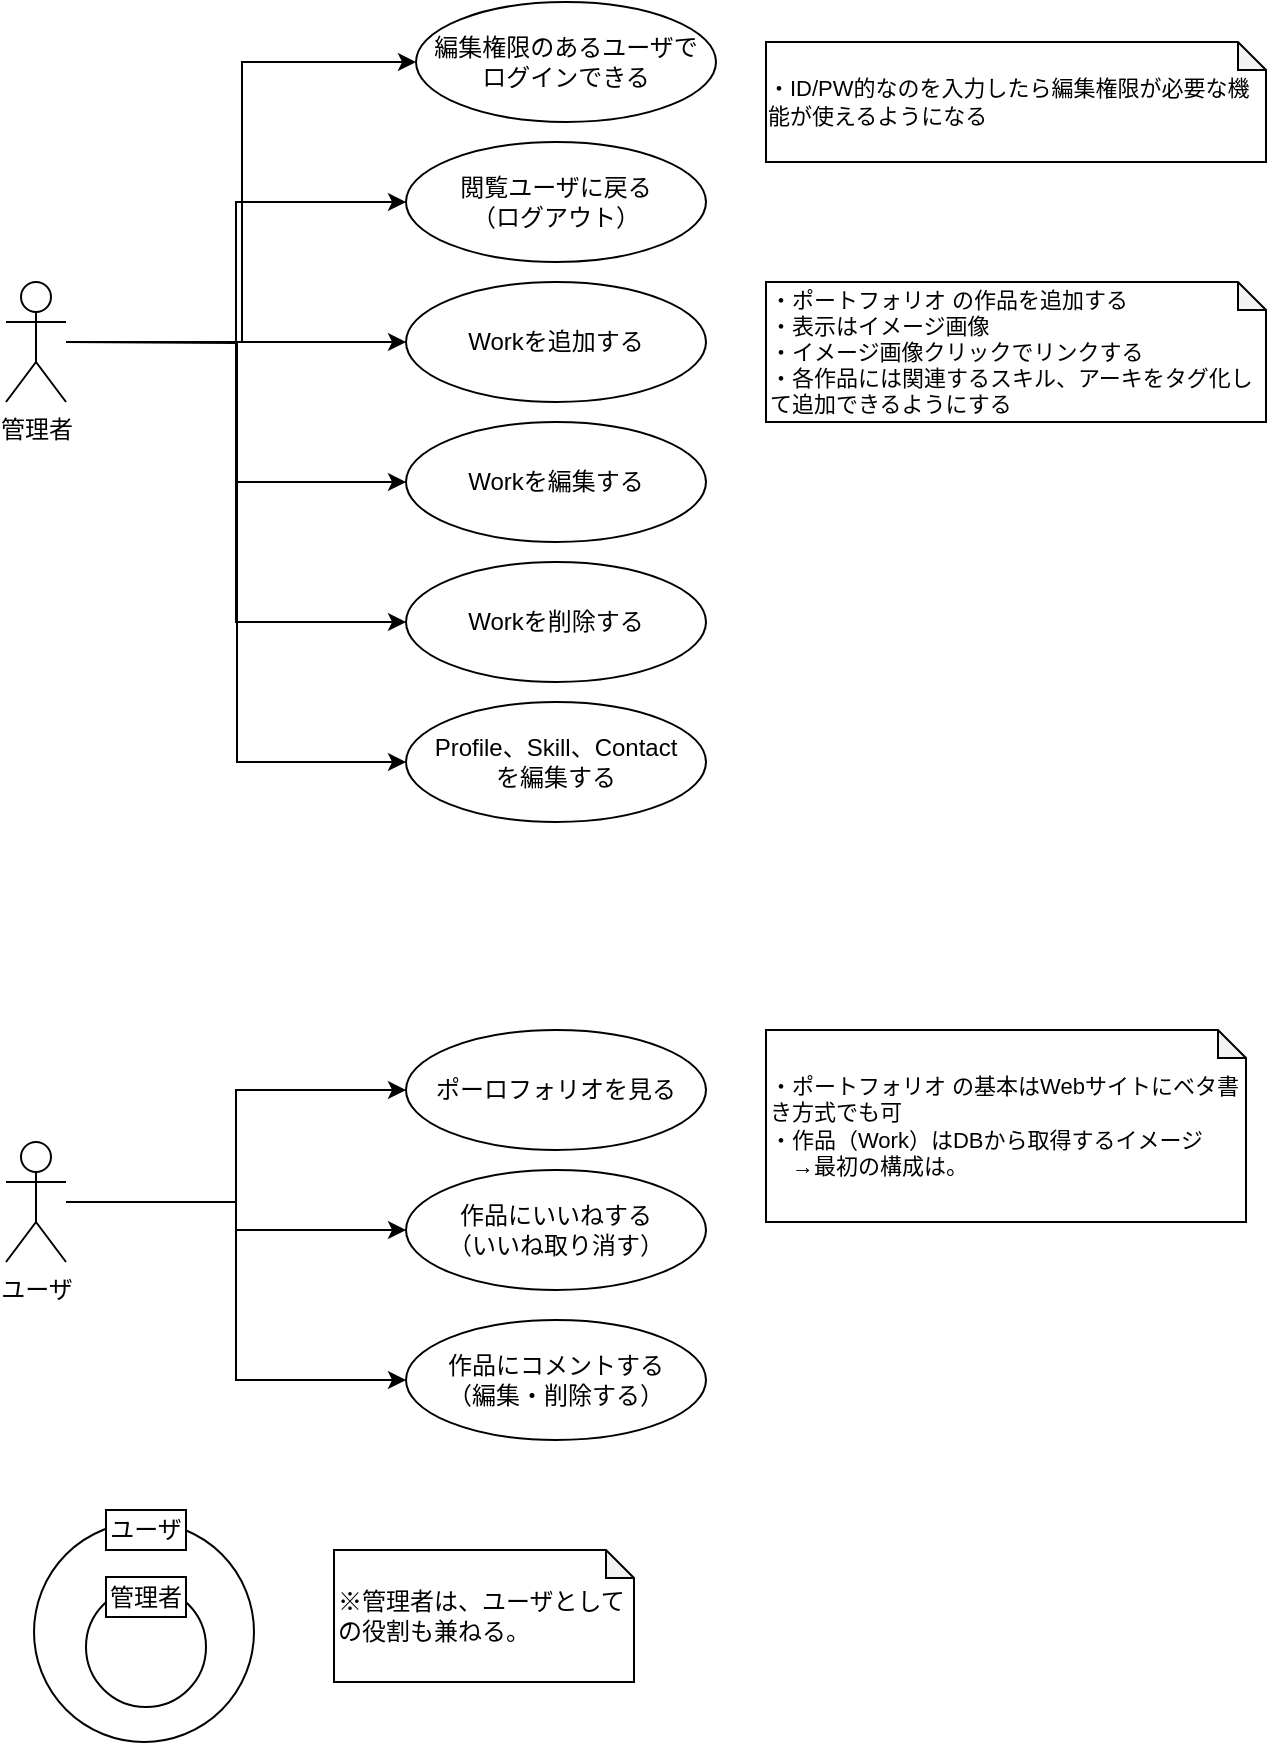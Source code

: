 <mxfile version="13.6.6" type="device" pages="2"><diagram id="HeWORIdY3KD_nEpGQdls" name="UseCase"><mxGraphModel dx="2066" dy="1027" grid="1" gridSize="10" guides="1" tooltips="1" connect="1" arrows="1" fold="1" page="1" pageScale="1" pageWidth="827" pageHeight="1169" math="0" shadow="0"><root><mxCell id="LyaG5LfeaQMu8W7W69Yl-0"/><mxCell id="LyaG5LfeaQMu8W7W69Yl-1" parent="LyaG5LfeaQMu8W7W69Yl-0"/><mxCell id="0gQRV1WzdWZrcxQRveQK-0" value="ポーロフォリオを見る" style="ellipse;whiteSpace=wrap;html=1;" parent="LyaG5LfeaQMu8W7W69Yl-1" vertex="1"><mxGeometry x="300" y="564" width="150" height="60" as="geometry"/></mxCell><mxCell id="0gQRV1WzdWZrcxQRveQK-7" value="閲覧ユーザに戻る&lt;br&gt;（ログアウト）" style="ellipse;whiteSpace=wrap;html=1;" parent="LyaG5LfeaQMu8W7W69Yl-1" vertex="1"><mxGeometry x="300" y="120" width="150" height="60" as="geometry"/></mxCell><mxCell id="0gQRV1WzdWZrcxQRveQK-8" value="編集権限のあるユーザで&lt;br&gt;ログインできる" style="ellipse;whiteSpace=wrap;html=1;" parent="LyaG5LfeaQMu8W7W69Yl-1" vertex="1"><mxGeometry x="305" y="50" width="150" height="60" as="geometry"/></mxCell><mxCell id="0gQRV1WzdWZrcxQRveQK-9" value="Workを編集する" style="ellipse;whiteSpace=wrap;html=1;" parent="LyaG5LfeaQMu8W7W69Yl-1" vertex="1"><mxGeometry x="300" y="260" width="150" height="60" as="geometry"/></mxCell><mxCell id="0gQRV1WzdWZrcxQRveQK-10" value="Workを追加する" style="ellipse;whiteSpace=wrap;html=1;" parent="LyaG5LfeaQMu8W7W69Yl-1" vertex="1"><mxGeometry x="300" y="190" width="150" height="60" as="geometry"/></mxCell><mxCell id="0gQRV1WzdWZrcxQRveQK-11" value="Workを削除する" style="ellipse;whiteSpace=wrap;html=1;" parent="LyaG5LfeaQMu8W7W69Yl-1" vertex="1"><mxGeometry x="300" y="330" width="150" height="60" as="geometry"/></mxCell><mxCell id="63rCEievMfwmWkdutWM2-0" value="&lt;div style=&quot;text-align: left ; font-size: 11px&quot;&gt;&lt;span&gt;・ID/PW的なのを入力したら編集権限が必要な機能が使えるようになる&lt;/span&gt;&lt;br&gt;&lt;/div&gt;" style="shape=note;whiteSpace=wrap;html=1;backgroundOutline=1;darkOpacity=0.05;size=14;" parent="LyaG5LfeaQMu8W7W69Yl-1" vertex="1"><mxGeometry x="480" y="70" width="250" height="60" as="geometry"/></mxCell><mxCell id="63rCEievMfwmWkdutWM2-1" value="&lt;div style=&quot;font-size: 11px&quot;&gt;&lt;span&gt;&lt;font style=&quot;font-size: 11px&quot;&gt;・ポートフォリオ の作品を追加する&lt;br&gt;&lt;/font&gt;&lt;/span&gt;&lt;/div&gt;&lt;div style=&quot;font-size: 11px&quot;&gt;&lt;span&gt;&lt;font style=&quot;font-size: 11px&quot;&gt;・表示はイメージ画像&lt;/font&gt;&lt;/span&gt;&lt;/div&gt;&lt;div style=&quot;font-size: 11px&quot;&gt;&lt;span&gt;&lt;font style=&quot;font-size: 11px&quot;&gt;・イメージ画像クリックでリンクする&lt;/font&gt;&lt;/span&gt;&lt;/div&gt;&lt;div style=&quot;font-size: 11px&quot;&gt;&lt;span&gt;&lt;font style=&quot;font-size: 11px&quot;&gt;・各作品には関連するスキル、アーキをタグ化して追加できるようにする&lt;/font&gt;&lt;/span&gt;&lt;/div&gt;" style="shape=note;whiteSpace=wrap;html=1;backgroundOutline=1;darkOpacity=0.05;size=14;align=left;" parent="LyaG5LfeaQMu8W7W69Yl-1" vertex="1"><mxGeometry x="480" y="190" width="250" height="70" as="geometry"/></mxCell><mxCell id="IfOAqyNNCJrkf_Qbl6Eg-5" style="edgeStyle=orthogonalEdgeStyle;rounded=0;orthogonalLoop=1;jettySize=auto;html=1;entryX=0;entryY=0.5;entryDx=0;entryDy=0;" parent="LyaG5LfeaQMu8W7W69Yl-1" source="IfOAqyNNCJrkf_Qbl6Eg-0" target="0gQRV1WzdWZrcxQRveQK-8" edge="1"><mxGeometry relative="1" as="geometry"><mxPoint x="220" y="150" as="targetPoint"/><Array as="points"><mxPoint x="218" y="220"/><mxPoint x="218" y="80"/></Array></mxGeometry></mxCell><mxCell id="IfOAqyNNCJrkf_Qbl6Eg-6" style="edgeStyle=orthogonalEdgeStyle;rounded=0;orthogonalLoop=1;jettySize=auto;html=1;entryX=0;entryY=0.5;entryDx=0;entryDy=0;" parent="LyaG5LfeaQMu8W7W69Yl-1" source="IfOAqyNNCJrkf_Qbl6Eg-0" target="0gQRV1WzdWZrcxQRveQK-7" edge="1"><mxGeometry relative="1" as="geometry"/></mxCell><mxCell id="IfOAqyNNCJrkf_Qbl6Eg-7" style="edgeStyle=orthogonalEdgeStyle;rounded=0;orthogonalLoop=1;jettySize=auto;html=1;entryX=0;entryY=0.5;entryDx=0;entryDy=0;" parent="LyaG5LfeaQMu8W7W69Yl-1" source="IfOAqyNNCJrkf_Qbl6Eg-0" target="0gQRV1WzdWZrcxQRveQK-10" edge="1"><mxGeometry relative="1" as="geometry"/></mxCell><mxCell id="IfOAqyNNCJrkf_Qbl6Eg-8" style="edgeStyle=orthogonalEdgeStyle;rounded=0;orthogonalLoop=1;jettySize=auto;html=1;entryX=0;entryY=0.5;entryDx=0;entryDy=0;" parent="LyaG5LfeaQMu8W7W69Yl-1" source="IfOAqyNNCJrkf_Qbl6Eg-0" target="0gQRV1WzdWZrcxQRveQK-9" edge="1"><mxGeometry relative="1" as="geometry"/></mxCell><mxCell id="IfOAqyNNCJrkf_Qbl6Eg-9" style="edgeStyle=orthogonalEdgeStyle;rounded=0;orthogonalLoop=1;jettySize=auto;html=1;entryX=0;entryY=0.5;entryDx=0;entryDy=0;" parent="LyaG5LfeaQMu8W7W69Yl-1" source="IfOAqyNNCJrkf_Qbl6Eg-0" target="0gQRV1WzdWZrcxQRveQK-11" edge="1"><mxGeometry relative="1" as="geometry"/></mxCell><mxCell id="IfOAqyNNCJrkf_Qbl6Eg-0" value="管理者" style="shape=umlActor;verticalLabelPosition=bottom;verticalAlign=top;html=1;" parent="LyaG5LfeaQMu8W7W69Yl-1" vertex="1"><mxGeometry x="100" y="190" width="30" height="60" as="geometry"/></mxCell><mxCell id="IfOAqyNNCJrkf_Qbl6Eg-12" style="edgeStyle=orthogonalEdgeStyle;rounded=0;orthogonalLoop=1;jettySize=auto;html=1;entryX=0;entryY=0.5;entryDx=0;entryDy=0;" parent="LyaG5LfeaQMu8W7W69Yl-1" source="IfOAqyNNCJrkf_Qbl6Eg-11" target="0gQRV1WzdWZrcxQRveQK-0" edge="1"><mxGeometry relative="1" as="geometry"/></mxCell><mxCell id="IfOAqyNNCJrkf_Qbl6Eg-11" value="ユーザ" style="shape=umlActor;verticalLabelPosition=bottom;verticalAlign=top;html=1;" parent="LyaG5LfeaQMu8W7W69Yl-1" vertex="1"><mxGeometry x="100" y="620" width="30" height="60" as="geometry"/></mxCell><mxCell id="9KXZGYER0FyRdzh0GAQT-2" value="&lt;div style=&quot;font-size: 11px&quot;&gt;・ポートフォリオ の基本はWebサイトにベタ書き方式でも可&lt;/div&gt;&lt;div style=&quot;font-size: 11px&quot;&gt;・作品（Work）はDBから取得するイメージ&lt;/div&gt;&lt;div style=&quot;font-size: 11px&quot;&gt;　→最初の構成は。&lt;/div&gt;" style="shape=note;whiteSpace=wrap;html=1;backgroundOutline=1;darkOpacity=0.05;size=14;align=left;" parent="LyaG5LfeaQMu8W7W69Yl-1" vertex="1"><mxGeometry x="480" y="564" width="240" height="96" as="geometry"/></mxCell><mxCell id="7l33Y4yd0epD3m9uyzDC-0" value="作品にいいねする&lt;br&gt;（いいね取り消す）" style="ellipse;whiteSpace=wrap;html=1;" vertex="1" parent="LyaG5LfeaQMu8W7W69Yl-1"><mxGeometry x="300" y="634" width="150" height="60" as="geometry"/></mxCell><mxCell id="7l33Y4yd0epD3m9uyzDC-1" value="作品にコメントする&lt;br&gt;（編集・削除する）" style="ellipse;whiteSpace=wrap;html=1;" vertex="1" parent="LyaG5LfeaQMu8W7W69Yl-1"><mxGeometry x="300" y="709" width="150" height="60" as="geometry"/></mxCell><mxCell id="7l33Y4yd0epD3m9uyzDC-2" style="edgeStyle=orthogonalEdgeStyle;rounded=0;orthogonalLoop=1;jettySize=auto;html=1;entryX=0;entryY=0.5;entryDx=0;entryDy=0;" edge="1" parent="LyaG5LfeaQMu8W7W69Yl-1" source="IfOAqyNNCJrkf_Qbl6Eg-11" target="7l33Y4yd0epD3m9uyzDC-0"><mxGeometry relative="1" as="geometry"><mxPoint x="130" y="509" as="sourcePoint"/><mxPoint x="300" y="784" as="targetPoint"/></mxGeometry></mxCell><mxCell id="7l33Y4yd0epD3m9uyzDC-3" style="edgeStyle=orthogonalEdgeStyle;rounded=0;orthogonalLoop=1;jettySize=auto;html=1;entryX=0;entryY=0.5;entryDx=0;entryDy=0;" edge="1" parent="LyaG5LfeaQMu8W7W69Yl-1" source="IfOAqyNNCJrkf_Qbl6Eg-11" target="7l33Y4yd0epD3m9uyzDC-1"><mxGeometry relative="1" as="geometry"><mxPoint x="130" y="509" as="sourcePoint"/><mxPoint x="310" y="674" as="targetPoint"/></mxGeometry></mxCell><mxCell id="7l33Y4yd0epD3m9uyzDC-4" value="Profile、Skill、Contact&lt;br&gt;を編集する" style="ellipse;whiteSpace=wrap;html=1;" vertex="1" parent="LyaG5LfeaQMu8W7W69Yl-1"><mxGeometry x="300" y="400" width="150" height="60" as="geometry"/></mxCell><mxCell id="7l33Y4yd0epD3m9uyzDC-5" style="edgeStyle=orthogonalEdgeStyle;rounded=0;orthogonalLoop=1;jettySize=auto;html=1;entryX=0;entryY=0.5;entryDx=0;entryDy=0;" edge="1" parent="LyaG5LfeaQMu8W7W69Yl-1" target="7l33Y4yd0epD3m9uyzDC-4"><mxGeometry relative="1" as="geometry"><mxPoint x="130" y="220" as="sourcePoint"/><mxPoint x="310" y="370" as="targetPoint"/></mxGeometry></mxCell><mxCell id="7l33Y4yd0epD3m9uyzDC-8" value="" style="ellipse;whiteSpace=wrap;html=1;aspect=fixed;fillColor=none;" vertex="1" parent="LyaG5LfeaQMu8W7W69Yl-1"><mxGeometry x="114" y="810" width="110" height="110" as="geometry"/></mxCell><mxCell id="7l33Y4yd0epD3m9uyzDC-9" value="" style="ellipse;whiteSpace=wrap;html=1;aspect=fixed;fillColor=none;" vertex="1" parent="LyaG5LfeaQMu8W7W69Yl-1"><mxGeometry x="140" y="842.5" width="60" height="60" as="geometry"/></mxCell><mxCell id="7l33Y4yd0epD3m9uyzDC-10" value="ユーザ" style="text;html=1;align=center;verticalAlign=middle;whiteSpace=wrap;rounded=0;fillColor=#ffffff;strokeColor=#000000;" vertex="1" parent="LyaG5LfeaQMu8W7W69Yl-1"><mxGeometry x="150" y="804" width="40" height="20" as="geometry"/></mxCell><mxCell id="7l33Y4yd0epD3m9uyzDC-11" value="管理者" style="text;html=1;align=center;verticalAlign=middle;whiteSpace=wrap;rounded=0;fillColor=#ffffff;strokeColor=#000000;" vertex="1" parent="LyaG5LfeaQMu8W7W69Yl-1"><mxGeometry x="150" y="837.5" width="40" height="20" as="geometry"/></mxCell><mxCell id="7l33Y4yd0epD3m9uyzDC-13" value="※管理者は、ユーザとしての役割も兼ねる。" style="shape=note;whiteSpace=wrap;html=1;backgroundOutline=1;darkOpacity=0.05;size=14;align=left;" vertex="1" parent="LyaG5LfeaQMu8W7W69Yl-1"><mxGeometry x="264" y="824" width="150" height="66" as="geometry"/></mxCell></root></mxGraphModel></diagram><diagram id="C5RBs43oDa-KdzZeNtuy" name="Model"><mxGraphModel dx="2066" dy="1084" grid="1" gridSize="10" guides="1" tooltips="1" connect="1" arrows="1" fold="1" page="1" pageScale="1" pageWidth="827" pageHeight="1169" math="0" shadow="0"><root><mxCell id="WIyWlLk6GJQsqaUBKTNV-0"/><mxCell id="WIyWlLk6GJQsqaUBKTNV-1" parent="WIyWlLk6GJQsqaUBKTNV-0"/><mxCell id="zkfFHV4jXpPFQw0GAbJ--17" value="Work" style="swimlane;fontStyle=0;align=center;verticalAlign=top;childLayout=stackLayout;horizontal=1;startSize=26;horizontalStack=0;resizeParent=1;resizeLast=0;collapsible=1;marginBottom=0;rounded=0;shadow=0;strokeWidth=1;" parent="WIyWlLk6GJQsqaUBKTNV-1" vertex="1"><mxGeometry x="418" y="55" width="132" height="135" as="geometry"><mxRectangle x="550" y="140" width="160" height="26" as="alternateBounds"/></mxGeometry></mxCell><mxCell id="zkfFHV4jXpPFQw0GAbJ--18" value="id" style="text;align=left;verticalAlign=top;spacingLeft=4;spacingRight=4;overflow=hidden;rotatable=0;points=[[0,0.5],[1,0.5]];portConstraint=eastwest;" parent="zkfFHV4jXpPFQw0GAbJ--17" vertex="1"><mxGeometry y="26" width="132" height="26" as="geometry"/></mxCell><mxCell id="zkfFHV4jXpPFQw0GAbJ--19" value="accountId" style="text;align=left;verticalAlign=top;spacingLeft=4;spacingRight=4;overflow=hidden;rotatable=0;points=[[0,0.5],[1,0.5]];portConstraint=eastwest;rounded=0;shadow=0;html=0;" parent="zkfFHV4jXpPFQw0GAbJ--17" vertex="1"><mxGeometry y="52" width="132" height="26" as="geometry"/></mxCell><mxCell id="zkfFHV4jXpPFQw0GAbJ--20" value="link" style="text;align=left;verticalAlign=top;spacingLeft=4;spacingRight=4;overflow=hidden;rotatable=0;points=[[0,0.5],[1,0.5]];portConstraint=eastwest;rounded=0;shadow=0;html=0;" parent="zkfFHV4jXpPFQw0GAbJ--17" vertex="1"><mxGeometry y="78" width="132" height="26" as="geometry"/></mxCell><mxCell id="zkfFHV4jXpPFQw0GAbJ--21" value="imgPath" style="text;align=left;verticalAlign=top;spacingLeft=4;spacingRight=4;overflow=hidden;rotatable=0;points=[[0,0.5],[1,0.5]];portConstraint=eastwest;rounded=0;shadow=0;html=0;" parent="zkfFHV4jXpPFQw0GAbJ--17" vertex="1"><mxGeometry y="104" width="132" height="26" as="geometry"/></mxCell><mxCell id="zkfFHV4jXpPFQw0GAbJ--26" value="" style="endArrow=open;shadow=0;strokeWidth=1;rounded=0;endFill=1;edgeStyle=elbowEdgeStyle;elbow=vertical;" parent="WIyWlLk6GJQsqaUBKTNV-1" source="zkfFHV4jXpPFQw0GAbJ--0" target="zkfFHV4jXpPFQw0GAbJ--17" edge="1"><mxGeometry x="0.5" y="41" relative="1" as="geometry"><mxPoint x="290" y="127" as="sourcePoint"/><mxPoint x="450" y="127" as="targetPoint"/><mxPoint x="-40" y="32" as="offset"/></mxGeometry></mxCell><mxCell id="zkfFHV4jXpPFQw0GAbJ--27" value="1" style="resizable=0;align=left;verticalAlign=bottom;labelBackgroundColor=none;fontSize=12;" parent="zkfFHV4jXpPFQw0GAbJ--26" connectable="0" vertex="1"><mxGeometry x="-1" relative="1" as="geometry"><mxPoint y="4" as="offset"/></mxGeometry></mxCell><mxCell id="zkfFHV4jXpPFQw0GAbJ--28" value="0..*" style="resizable=0;align=right;verticalAlign=bottom;labelBackgroundColor=none;fontSize=12;" parent="zkfFHV4jXpPFQw0GAbJ--26" connectable="0" vertex="1"><mxGeometry x="1" relative="1" as="geometry"><mxPoint x="-4" y="5" as="offset"/></mxGeometry></mxCell><mxCell id="zmDJXrDCXjKiV6emjAjj-0" value="&lt;div style=&quot;font-size: 11px&quot;&gt;・Workへのアクセスは&lt;/div&gt;&lt;div style=&quot;font-size: 11px&quot;&gt;/account/{id}/works&lt;/div&gt;" style="shape=note;whiteSpace=wrap;html=1;backgroundOutline=1;darkOpacity=0.05;size=14;align=left;" parent="WIyWlLk6GJQsqaUBKTNV-1" vertex="1"><mxGeometry x="590" y="40" width="130" height="51" as="geometry"/></mxCell><mxCell id="zkfFHV4jXpPFQw0GAbJ--6" value="Tag" style="swimlane;fontStyle=0;align=center;verticalAlign=top;childLayout=stackLayout;horizontal=1;startSize=26;horizontalStack=0;resizeParent=1;resizeLast=0;collapsible=1;marginBottom=0;rounded=0;shadow=0;strokeWidth=1;" parent="WIyWlLk6GJQsqaUBKTNV-1" vertex="1"><mxGeometry x="530" y="320" width="110" height="110" as="geometry"><mxRectangle x="130" y="380" width="160" height="26" as="alternateBounds"/></mxGeometry></mxCell><mxCell id="zkfFHV4jXpPFQw0GAbJ--7" value="id" style="text;align=left;verticalAlign=top;spacingLeft=4;spacingRight=4;overflow=hidden;rotatable=0;points=[[0,0.5],[1,0.5]];portConstraint=eastwest;" parent="zkfFHV4jXpPFQw0GAbJ--6" vertex="1"><mxGeometry y="26" width="110" height="26" as="geometry"/></mxCell><mxCell id="qh7_NJEqFo_nPuTC1lb2-1" value="tagName" style="text;align=left;verticalAlign=top;spacingLeft=4;spacingRight=4;overflow=hidden;rotatable=0;points=[[0,0.5],[1,0.5]];portConstraint=eastwest;rounded=0;shadow=0;html=0;" parent="zkfFHV4jXpPFQw0GAbJ--6" vertex="1"><mxGeometry y="52" width="110" height="26" as="geometry"/></mxCell><mxCell id="CXfjPta73AycNGb3KSNx-2" value="workId" style="text;align=left;verticalAlign=top;spacingLeft=4;spacingRight=4;overflow=hidden;rotatable=0;points=[[0,0.5],[1,0.5]];portConstraint=eastwest;rounded=0;shadow=0;html=0;" vertex="1" parent="zkfFHV4jXpPFQw0GAbJ--6"><mxGeometry y="78" width="110" height="26" as="geometry"/></mxCell><mxCell id="o8tzr2loqbPf4loLCQzo-1" value="" style="endArrow=open;shadow=0;strokeWidth=1;rounded=0;endFill=1;edgeStyle=elbowEdgeStyle;elbow=vertical;exitX=0.5;exitY=1;exitDx=0;exitDy=0;entryX=0.5;entryY=0;entryDx=0;entryDy=0;" edge="1" parent="WIyWlLk6GJQsqaUBKTNV-1" source="zkfFHV4jXpPFQw0GAbJ--0" target="o8tzr2loqbPf4loLCQzo-17"><mxGeometry x="0.5" y="41" relative="1" as="geometry"><mxPoint x="210" y="270" as="sourcePoint"/><mxPoint x="85" y="300" as="targetPoint"/><mxPoint x="-40" y="32" as="offset"/><Array as="points"><mxPoint x="225" y="220"/></Array></mxGeometry></mxCell><mxCell id="o8tzr2loqbPf4loLCQzo-2" value="1" style="resizable=0;align=left;verticalAlign=bottom;labelBackgroundColor=none;fontSize=12;" connectable="0" vertex="1" parent="o8tzr2loqbPf4loLCQzo-1"><mxGeometry x="-1" relative="1" as="geometry"><mxPoint y="17" as="offset"/></mxGeometry></mxCell><mxCell id="o8tzr2loqbPf4loLCQzo-3" value="0..*" style="resizable=0;align=right;verticalAlign=bottom;labelBackgroundColor=none;fontSize=12;" connectable="0" vertex="1" parent="o8tzr2loqbPf4loLCQzo-1"><mxGeometry x="1" relative="1" as="geometry"><mxPoint x="-7" y="4" as="offset"/></mxGeometry></mxCell><mxCell id="o8tzr2loqbPf4loLCQzo-11" value="" style="endArrow=open;shadow=0;strokeWidth=1;rounded=0;endFill=1;edgeStyle=elbowEdgeStyle;elbow=vertical;entryX=0.5;entryY=0;entryDx=0;entryDy=0;exitX=0.5;exitY=1;exitDx=0;exitDy=0;" edge="1" parent="WIyWlLk6GJQsqaUBKTNV-1" source="zkfFHV4jXpPFQw0GAbJ--17" target="zkfFHV4jXpPFQw0GAbJ--6"><mxGeometry x="0.5" y="41" relative="1" as="geometry"><mxPoint x="610" y="290" as="sourcePoint"/><mxPoint x="530" y="290" as="targetPoint"/><mxPoint x="-40" y="32" as="offset"/></mxGeometry></mxCell><mxCell id="o8tzr2loqbPf4loLCQzo-12" value="1" style="resizable=0;align=left;verticalAlign=bottom;labelBackgroundColor=none;fontSize=12;" connectable="0" vertex="1" parent="o8tzr2loqbPf4loLCQzo-11"><mxGeometry x="-1" relative="1" as="geometry"><mxPoint x="6" y="20" as="offset"/></mxGeometry></mxCell><mxCell id="o8tzr2loqbPf4loLCQzo-13" value="0..*" style="resizable=0;align=right;verticalAlign=bottom;labelBackgroundColor=none;fontSize=12;" connectable="0" vertex="1" parent="o8tzr2loqbPf4loLCQzo-11"><mxGeometry x="1" relative="1" as="geometry"><mxPoint x="25" as="offset"/></mxGeometry></mxCell><mxCell id="zkfFHV4jXpPFQw0GAbJ--0" value="Account" style="swimlane;fontStyle=2;align=center;verticalAlign=top;childLayout=stackLayout;horizontal=1;startSize=26;horizontalStack=0;resizeParent=1;resizeLast=0;collapsible=1;marginBottom=0;rounded=0;shadow=0;strokeWidth=1;" parent="WIyWlLk6GJQsqaUBKTNV-1" vertex="1"><mxGeometry x="200" y="50" width="90" height="85" as="geometry"><mxRectangle x="230" y="140" width="160" height="26" as="alternateBounds"/></mxGeometry></mxCell><mxCell id="zkfFHV4jXpPFQw0GAbJ--1" value="id" style="text;align=left;verticalAlign=top;spacingLeft=4;spacingRight=4;overflow=hidden;rotatable=0;points=[[0,0.5],[1,0.5]];portConstraint=eastwest;" parent="zkfFHV4jXpPFQw0GAbJ--0" vertex="1"><mxGeometry y="26" width="90" height="26" as="geometry"/></mxCell><mxCell id="zkfFHV4jXpPFQw0GAbJ--2" value="pw" style="text;align=left;verticalAlign=top;spacingLeft=4;spacingRight=4;overflow=hidden;rotatable=0;points=[[0,0.5],[1,0.5]];portConstraint=eastwest;rounded=0;shadow=0;html=0;" parent="zkfFHV4jXpPFQw0GAbJ--0" vertex="1"><mxGeometry y="52" width="90" height="26" as="geometry"/></mxCell><mxCell id="o8tzr2loqbPf4loLCQzo-20" value="ProfileやSkillやContactは&lt;br&gt;idとcontentTextで管理" style="shape=note;whiteSpace=wrap;html=1;backgroundOutline=1;darkOpacity=0.05;size=14;align=left;" vertex="1" parent="WIyWlLk6GJQsqaUBKTNV-1"><mxGeometry x="280" y="314.5" width="150" height="45.5" as="geometry"/></mxCell><mxCell id="o8tzr2loqbPf4loLCQzo-17" value="Content" style="swimlane;fontStyle=0;align=center;verticalAlign=top;childLayout=stackLayout;horizontal=1;startSize=26;horizontalStack=0;resizeParent=1;resizeLast=0;collapsible=1;marginBottom=0;rounded=0;shadow=0;strokeWidth=1;" vertex="1" parent="WIyWlLk6GJQsqaUBKTNV-1"><mxGeometry x="180" y="300" width="90" height="110" as="geometry"><mxRectangle x="130" y="380" width="160" height="26" as="alternateBounds"/></mxGeometry></mxCell><mxCell id="o8tzr2loqbPf4loLCQzo-18" value="id" style="text;align=left;verticalAlign=top;spacingLeft=4;spacingRight=4;overflow=hidden;rotatable=0;points=[[0,0.5],[1,0.5]];portConstraint=eastwest;" vertex="1" parent="o8tzr2loqbPf4loLCQzo-17"><mxGeometry y="26" width="90" height="26" as="geometry"/></mxCell><mxCell id="o8tzr2loqbPf4loLCQzo-19" value="contentText" style="text;align=left;verticalAlign=top;spacingLeft=4;spacingRight=4;overflow=hidden;rotatable=0;points=[[0,0.5],[1,0.5]];portConstraint=eastwest;rounded=0;shadow=0;html=0;" vertex="1" parent="o8tzr2loqbPf4loLCQzo-17"><mxGeometry y="52" width="90" height="26" as="geometry"/></mxCell><mxCell id="CXfjPta73AycNGb3KSNx-0" value="accountId" style="text;align=left;verticalAlign=top;spacingLeft=4;spacingRight=4;overflow=hidden;rotatable=0;points=[[0,0.5],[1,0.5]];portConstraint=eastwest;rounded=0;shadow=0;html=0;" vertex="1" parent="o8tzr2loqbPf4loLCQzo-17"><mxGeometry y="78" width="90" height="22" as="geometry"/></mxCell></root></mxGraphModel></diagram></mxfile>